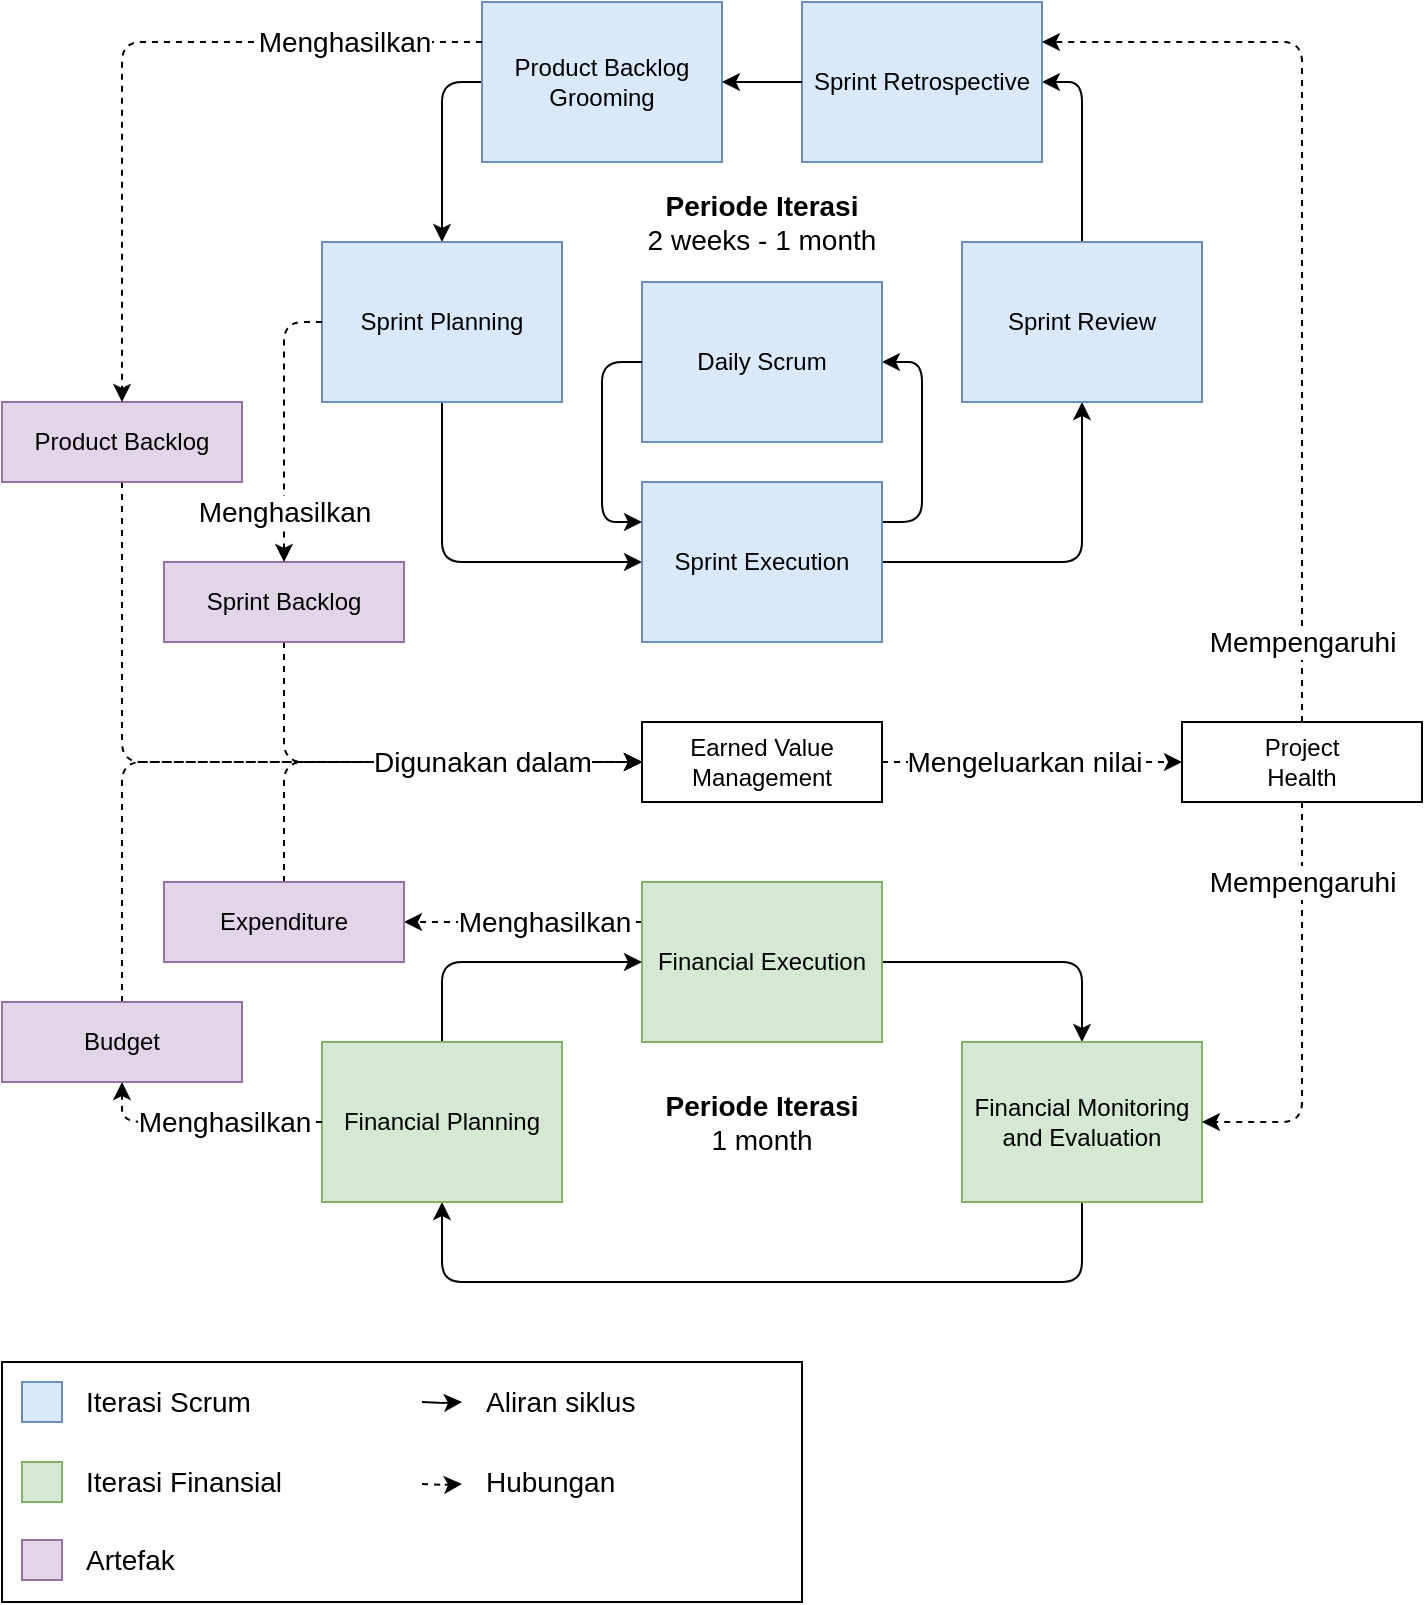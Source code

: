 <mxfile scale="5" border="10">
    <diagram id="amNv9ukt2pe7MVWZNoAQ" name="Page-1">
        <mxGraphModel dx="1919" dy="701" grid="1" gridSize="10" guides="1" tooltips="1" connect="1" arrows="1" fold="1" page="1" pageScale="1" pageWidth="850" pageHeight="1100" math="0" shadow="0">
            <root>
                <mxCell id="0"/>
                <mxCell id="1" parent="0"/>
                <mxCell id="9" style="html=1;entryX=0.5;entryY=0;entryDx=0;entryDy=0;edgeStyle=orthogonalEdgeStyle;exitX=0;exitY=0.5;exitDx=0;exitDy=0;" parent="1" source="2" target="3" edge="1">
                    <mxGeometry relative="1" as="geometry"/>
                </mxCell>
                <mxCell id="2" value="Product Backlog Grooming" style="rounded=0;whiteSpace=wrap;html=1;fillColor=#dae8fc;strokeColor=#6c8ebf;" parent="1" vertex="1">
                    <mxGeometry x="160" y="280" width="120" height="80" as="geometry"/>
                </mxCell>
                <mxCell id="10" style="edgeStyle=orthogonalEdgeStyle;html=1;entryX=0;entryY=0.5;entryDx=0;entryDy=0;exitX=0.5;exitY=1;exitDx=0;exitDy=0;" parent="1" source="3" target="4" edge="1">
                    <mxGeometry relative="1" as="geometry"/>
                </mxCell>
                <mxCell id="3" value="Sprint Planning" style="rounded=0;whiteSpace=wrap;html=1;fillColor=#dae8fc;strokeColor=#6c8ebf;" parent="1" vertex="1">
                    <mxGeometry x="80" y="400" width="120" height="80" as="geometry"/>
                </mxCell>
                <mxCell id="11" style="edgeStyle=orthogonalEdgeStyle;html=1;" parent="1" source="4" target="6" edge="1">
                    <mxGeometry relative="1" as="geometry"/>
                </mxCell>
                <mxCell id="14" style="edgeStyle=orthogonalEdgeStyle;html=1;entryX=1;entryY=0.5;entryDx=0;entryDy=0;exitX=1;exitY=0.25;exitDx=0;exitDy=0;" parent="1" source="4" target="5" edge="1">
                    <mxGeometry relative="1" as="geometry">
                        <Array as="points">
                            <mxPoint x="380" y="540"/>
                            <mxPoint x="380" y="460"/>
                        </Array>
                    </mxGeometry>
                </mxCell>
                <mxCell id="4" value="Sprint Execution" style="rounded=0;whiteSpace=wrap;html=1;fillColor=#dae8fc;strokeColor=#6c8ebf;" parent="1" vertex="1">
                    <mxGeometry x="240" y="520" width="120" height="80" as="geometry"/>
                </mxCell>
                <mxCell id="5" value="Daily Scrum" style="rounded=0;whiteSpace=wrap;html=1;fillColor=#dae8fc;strokeColor=#6c8ebf;" parent="1" vertex="1">
                    <mxGeometry x="240" y="420" width="120" height="80" as="geometry"/>
                </mxCell>
                <mxCell id="12" style="edgeStyle=orthogonalEdgeStyle;html=1;entryX=1;entryY=0.5;entryDx=0;entryDy=0;" parent="1" source="6" target="7" edge="1">
                    <mxGeometry relative="1" as="geometry"/>
                </mxCell>
                <mxCell id="6" value="Sprint Review" style="rounded=0;whiteSpace=wrap;html=1;fillColor=#dae8fc;strokeColor=#6c8ebf;" parent="1" vertex="1">
                    <mxGeometry x="400" y="400" width="120" height="80" as="geometry"/>
                </mxCell>
                <mxCell id="7" value="Sprint Retrospective" style="rounded=0;whiteSpace=wrap;html=1;fillColor=#dae8fc;strokeColor=#6c8ebf;" parent="1" vertex="1">
                    <mxGeometry x="320" y="280" width="120" height="80" as="geometry"/>
                </mxCell>
                <mxCell id="15" style="edgeStyle=orthogonalEdgeStyle;html=1;entryX=0;entryY=0.25;entryDx=0;entryDy=0;exitX=0;exitY=0.5;exitDx=0;exitDy=0;" parent="1" source="5" target="4" edge="1">
                    <mxGeometry relative="1" as="geometry">
                        <mxPoint x="370" y="270" as="sourcePoint"/>
                        <mxPoint x="370" y="170" as="targetPoint"/>
                        <Array as="points">
                            <mxPoint x="220" y="460"/>
                            <mxPoint x="220" y="540"/>
                        </Array>
                    </mxGeometry>
                </mxCell>
                <mxCell id="16" style="edgeStyle=orthogonalEdgeStyle;html=1;entryX=1;entryY=0.5;entryDx=0;entryDy=0;exitX=0;exitY=0.5;exitDx=0;exitDy=0;" parent="1" source="7" target="2" edge="1">
                    <mxGeometry relative="1" as="geometry">
                        <mxPoint x="310" y="300" as="sourcePoint"/>
                        <mxPoint x="300" y="290" as="targetPoint"/>
                        <Array as="points"/>
                    </mxGeometry>
                </mxCell>
                <mxCell id="42" style="edgeStyle=orthogonalEdgeStyle;html=1;entryX=0;entryY=0.5;entryDx=0;entryDy=0;exitX=0.5;exitY=1;exitDx=0;exitDy=0;dashed=1;" parent="1" source="17" target="36" edge="1">
                    <mxGeometry relative="1" as="geometry"/>
                </mxCell>
                <mxCell id="17" value="Product Backlog&lt;span style=&quot;color: rgba(0, 0, 0, 0); font-family: monospace; font-size: 0px; text-align: start;&quot;&gt;%3CmxGraphModel%3E%3Croot%3E%3CmxCell%20id%3D%220%22%2F%3E%3CmxCell%20id%3D%221%22%20parent%3D%220%22%2F%3E%3CmxCell%20id%3D%222%22%20value%3D%22Sprint%20Execution%22%20style%3D%22rounded%3D0%3BwhiteSpace%3Dwrap%3Bhtml%3D1%3B%22%20vertex%3D%221%22%20parent%3D%221%22%3E%3CmxGeometry%20x%3D%22240%22%20y%3D%22280%22%20width%3D%22120%22%20height%3D%2280%22%20as%3D%22geometry%22%2F%3E%3C%2FmxCell%3E%3C%2Froot%3E%3C%2FmxGraphModel%3E&lt;/span&gt;" style="rounded=0;whiteSpace=wrap;html=1;fillColor=#e1d5e7;strokeColor=#9673a6;" parent="1" vertex="1">
                    <mxGeometry x="-80" y="480" width="120" height="40" as="geometry"/>
                </mxCell>
                <mxCell id="40" style="edgeStyle=orthogonalEdgeStyle;html=1;entryX=0;entryY=0.5;entryDx=0;entryDy=0;exitX=0.5;exitY=1;exitDx=0;exitDy=0;dashed=1;" parent="1" source="18" target="36" edge="1">
                    <mxGeometry relative="1" as="geometry"/>
                </mxCell>
                <mxCell id="18" value="Sprint Backlog" style="rounded=0;whiteSpace=wrap;html=1;fillColor=#e1d5e7;strokeColor=#9673a6;" parent="1" vertex="1">
                    <mxGeometry x="1" y="560" width="120" height="40" as="geometry"/>
                </mxCell>
                <mxCell id="24" style="edgeStyle=orthogonalEdgeStyle;html=1;entryX=0.5;entryY=0;entryDx=0;entryDy=0;exitX=1;exitY=0.5;exitDx=0;exitDy=0;" parent="1" source="21" target="22" edge="1">
                    <mxGeometry relative="1" as="geometry">
                        <Array as="points">
                            <mxPoint x="460" y="760"/>
                        </Array>
                    </mxGeometry>
                </mxCell>
                <mxCell id="44" style="edgeStyle=orthogonalEdgeStyle;html=1;entryX=1;entryY=0.5;entryDx=0;entryDy=0;exitX=0;exitY=0.25;exitDx=0;exitDy=0;dashed=1;" parent="1" source="21" target="33" edge="1">
                    <mxGeometry relative="1" as="geometry"/>
                </mxCell>
                <mxCell id="88" value="Menghasilkan" style="edgeLabel;html=1;align=center;verticalAlign=middle;resizable=0;points=[];fontSize=14;" parent="44" vertex="1" connectable="0">
                    <mxGeometry x="0.171" relative="1" as="geometry">
                        <mxPoint x="20" as="offset"/>
                    </mxGeometry>
                </mxCell>
                <mxCell id="21" value="Financial Execution" style="rounded=0;whiteSpace=wrap;html=1;fillColor=#d5e8d4;strokeColor=#82b366;" parent="1" vertex="1">
                    <mxGeometry x="240" y="720" width="120" height="80" as="geometry"/>
                </mxCell>
                <mxCell id="94" style="edgeStyle=orthogonalEdgeStyle;html=1;entryX=0.5;entryY=1;entryDx=0;entryDy=0;fontSize=14;exitX=0.5;exitY=1;exitDx=0;exitDy=0;" parent="1" source="22" target="34" edge="1">
                    <mxGeometry relative="1" as="geometry">
                        <Array as="points">
                            <mxPoint x="460" y="920"/>
                            <mxPoint x="140" y="920"/>
                        </Array>
                    </mxGeometry>
                </mxCell>
                <mxCell id="22" value="Financial Monitoring&lt;br&gt;and Evaluation" style="rounded=0;whiteSpace=wrap;html=1;fillColor=#d5e8d4;strokeColor=#82b366;" parent="1" vertex="1">
                    <mxGeometry x="400" y="800" width="120" height="80" as="geometry"/>
                </mxCell>
                <mxCell id="26" style="edgeStyle=orthogonalEdgeStyle;html=1;entryX=0;entryY=0.5;entryDx=0;entryDy=0;exitX=0.5;exitY=0;exitDx=0;exitDy=0;startArrow=none;" parent="1" source="34" target="21" edge="1">
                    <mxGeometry relative="1" as="geometry">
                        <Array as="points"/>
                    </mxGeometry>
                </mxCell>
                <mxCell id="43" style="edgeStyle=orthogonalEdgeStyle;html=1;entryX=0;entryY=0.5;entryDx=0;entryDy=0;exitX=0.5;exitY=0;exitDx=0;exitDy=0;dashed=1;" parent="1" source="32" target="36" edge="1">
                    <mxGeometry relative="1" as="geometry"/>
                </mxCell>
                <mxCell id="32" value="Budget" style="rounded=0;whiteSpace=wrap;html=1;fillColor=#e1d5e7;strokeColor=#9673a6;" parent="1" vertex="1">
                    <mxGeometry x="-80" y="780" width="120" height="40" as="geometry"/>
                </mxCell>
                <mxCell id="41" style="edgeStyle=orthogonalEdgeStyle;html=1;entryX=0;entryY=0.5;entryDx=0;entryDy=0;exitX=0.5;exitY=0;exitDx=0;exitDy=0;dashed=1;" parent="1" source="33" target="36" edge="1">
                    <mxGeometry relative="1" as="geometry"/>
                </mxCell>
                <mxCell id="93" value="Digunakan dalam" style="edgeLabel;html=1;align=center;verticalAlign=middle;resizable=0;points=[];fontSize=14;" parent="41" vertex="1" connectable="0">
                    <mxGeometry x="0.433" relative="1" as="geometry">
                        <mxPoint x="-12" as="offset"/>
                    </mxGeometry>
                </mxCell>
                <mxCell id="33" value="Expenditure" style="rounded=0;whiteSpace=wrap;html=1;fillColor=#e1d5e7;strokeColor=#9673a6;" parent="1" vertex="1">
                    <mxGeometry x="1" y="720" width="120" height="40" as="geometry"/>
                </mxCell>
                <mxCell id="34" value="Financial Planning" style="rounded=0;whiteSpace=wrap;html=1;fillColor=#d5e8d4;strokeColor=#82b366;" parent="1" vertex="1">
                    <mxGeometry x="80" y="800" width="120" height="80" as="geometry"/>
                </mxCell>
                <mxCell id="39" style="edgeStyle=orthogonalEdgeStyle;html=1;entryX=0;entryY=0.5;entryDx=0;entryDy=0;dashed=1;" parent="1" source="36" target="37" edge="1">
                    <mxGeometry relative="1" as="geometry"/>
                </mxCell>
                <mxCell id="92" value="Mengeluarkan nilai" style="edgeLabel;html=1;align=center;verticalAlign=middle;resizable=0;points=[];fontSize=14;" parent="39" vertex="1" connectable="0">
                    <mxGeometry x="-0.662" y="2" relative="1" as="geometry">
                        <mxPoint x="45" y="2" as="offset"/>
                    </mxGeometry>
                </mxCell>
                <mxCell id="36" value="Earned Value Management" style="rounded=0;whiteSpace=wrap;html=1;" parent="1" vertex="1">
                    <mxGeometry x="240" y="640" width="120" height="40" as="geometry"/>
                </mxCell>
                <mxCell id="37" value="Project&lt;br&gt;Health" style="rounded=0;whiteSpace=wrap;html=1;" parent="1" vertex="1">
                    <mxGeometry x="510" y="640" width="120" height="40" as="geometry"/>
                </mxCell>
                <mxCell id="45" style="edgeStyle=orthogonalEdgeStyle;html=1;entryX=0.5;entryY=1;entryDx=0;entryDy=0;exitX=0;exitY=0.5;exitDx=0;exitDy=0;dashed=1;" parent="1" source="34" target="32" edge="1">
                    <mxGeometry relative="1" as="geometry">
                        <mxPoint x="250" y="750" as="sourcePoint"/>
                        <mxPoint x="131" y="750" as="targetPoint"/>
                    </mxGeometry>
                </mxCell>
                <mxCell id="89" value="Menghasilkan" style="edgeLabel;html=1;align=center;verticalAlign=middle;resizable=0;points=[];fontSize=14;" parent="45" vertex="1" connectable="0">
                    <mxGeometry x="-0.441" y="-1" relative="1" as="geometry">
                        <mxPoint x="-16" y="1" as="offset"/>
                    </mxGeometry>
                </mxCell>
                <mxCell id="46" style="edgeStyle=orthogonalEdgeStyle;html=1;entryX=0.5;entryY=0;entryDx=0;entryDy=0;exitX=0;exitY=0.5;exitDx=0;exitDy=0;dashed=1;" parent="1" source="3" target="18" edge="1">
                    <mxGeometry relative="1" as="geometry">
                        <mxPoint x="250" y="750" as="sourcePoint"/>
                        <mxPoint x="131" y="750" as="targetPoint"/>
                    </mxGeometry>
                </mxCell>
                <mxCell id="90" value="Menghasilkan" style="edgeLabel;html=1;align=center;verticalAlign=middle;resizable=0;points=[];fontSize=14;" parent="46" vertex="1" connectable="0">
                    <mxGeometry x="-0.006" y="2" relative="1" as="geometry">
                        <mxPoint x="-2" y="45" as="offset"/>
                    </mxGeometry>
                </mxCell>
                <mxCell id="47" style="edgeStyle=orthogonalEdgeStyle;html=1;entryX=0.5;entryY=0;entryDx=0;entryDy=0;exitX=0;exitY=0.25;exitDx=0;exitDy=0;dashed=1;" parent="1" source="2" target="17" edge="1">
                    <mxGeometry relative="1" as="geometry">
                        <mxPoint x="90" y="450" as="sourcePoint"/>
                        <mxPoint x="71" y="570" as="targetPoint"/>
                    </mxGeometry>
                </mxCell>
                <mxCell id="91" value="Menghasilkan" style="edgeLabel;html=1;align=center;verticalAlign=middle;resizable=0;points=[];fontSize=14;" parent="47" vertex="1" connectable="0">
                    <mxGeometry x="-0.692" relative="1" as="geometry">
                        <mxPoint x="-14" as="offset"/>
                    </mxGeometry>
                </mxCell>
                <mxCell id="48" style="edgeStyle=orthogonalEdgeStyle;html=1;entryX=1;entryY=0.5;entryDx=0;entryDy=0;dashed=1;exitX=0.5;exitY=1;exitDx=0;exitDy=0;" parent="1" source="37" target="22" edge="1">
                    <mxGeometry relative="1" as="geometry">
                        <mxPoint x="660" y="780" as="sourcePoint"/>
                        <mxPoint x="131" y="750" as="targetPoint"/>
                    </mxGeometry>
                </mxCell>
                <mxCell id="87" value="Mempengaruhi" style="edgeLabel;html=1;align=center;verticalAlign=middle;resizable=0;points=[];fontSize=14;" parent="48" vertex="1" connectable="0">
                    <mxGeometry x="-0.753" y="1" relative="1" as="geometry">
                        <mxPoint x="-1" y="14" as="offset"/>
                    </mxGeometry>
                </mxCell>
                <mxCell id="50" style="edgeStyle=orthogonalEdgeStyle;html=1;dashed=1;exitX=0.5;exitY=0;exitDx=0;exitDy=0;entryX=1;entryY=0.25;entryDx=0;entryDy=0;" parent="1" source="37" target="7" edge="1">
                    <mxGeometry relative="1" as="geometry">
                        <mxPoint x="590.0" y="690.0" as="sourcePoint"/>
                        <mxPoint x="610" y="490" as="targetPoint"/>
                    </mxGeometry>
                </mxCell>
                <mxCell id="86" value="Mempengaruhi" style="edgeLabel;html=1;align=center;verticalAlign=middle;resizable=0;points=[];fontSize=14;" parent="50" vertex="1" connectable="0">
                    <mxGeometry x="-0.573" relative="1" as="geometry">
                        <mxPoint y="60" as="offset"/>
                    </mxGeometry>
                </mxCell>
                <mxCell id="52" value="&lt;font style=&quot;font-size: 14px;&quot;&gt;&lt;b&gt;Periode Iterasi&lt;/b&gt;&lt;br&gt;2 weeks - 1 month&lt;/font&gt;" style="text;html=1;strokeColor=none;fillColor=none;align=center;verticalAlign=middle;whiteSpace=wrap;rounded=0;" parent="1" vertex="1">
                    <mxGeometry x="240" y="375" width="120" height="30" as="geometry"/>
                </mxCell>
                <mxCell id="53" value="&lt;font style=&quot;font-size: 14px;&quot;&gt;&lt;b&gt;Periode Iterasi&lt;/b&gt;&lt;br&gt;1 month&lt;/font&gt;" style="text;html=1;strokeColor=none;fillColor=none;align=center;verticalAlign=middle;whiteSpace=wrap;rounded=0;" parent="1" vertex="1">
                    <mxGeometry x="240" y="825" width="120" height="30" as="geometry"/>
                </mxCell>
                <mxCell id="95" value="" style="group" parent="1" vertex="1" connectable="0">
                    <mxGeometry x="-80" y="960" width="400" height="120" as="geometry"/>
                </mxCell>
                <mxCell id="56" value="" style="rounded=0;whiteSpace=wrap;html=1;fontSize=14;fillColor=none;" parent="95" vertex="1">
                    <mxGeometry width="400" height="120" as="geometry"/>
                </mxCell>
                <mxCell id="61" value="" style="group" parent="95" vertex="1" connectable="0">
                    <mxGeometry x="10" y="5" width="190" height="30" as="geometry"/>
                </mxCell>
                <mxCell id="58" value="Iterasi Scrum" style="text;html=1;strokeColor=none;fillColor=none;align=left;verticalAlign=middle;whiteSpace=wrap;rounded=0;fontSize=14;" parent="61" vertex="1">
                    <mxGeometry x="30" width="160" height="30" as="geometry"/>
                </mxCell>
                <mxCell id="59" value="" style="rounded=0;whiteSpace=wrap;html=1;fontSize=14;fillColor=#dae8fc;strokeColor=#6c8ebf;" parent="61" vertex="1">
                    <mxGeometry y="5" width="20" height="20" as="geometry"/>
                </mxCell>
                <mxCell id="65" value="" style="group" parent="95" vertex="1" connectable="0">
                    <mxGeometry x="10" y="45" width="190" height="30" as="geometry"/>
                </mxCell>
                <mxCell id="66" value="Iterasi Finansial" style="text;html=1;strokeColor=none;fillColor=none;align=left;verticalAlign=middle;whiteSpace=wrap;rounded=0;fontSize=14;" parent="65" vertex="1">
                    <mxGeometry x="30" width="160" height="30" as="geometry"/>
                </mxCell>
                <mxCell id="67" value="" style="rounded=0;whiteSpace=wrap;html=1;fontSize=14;fillColor=#d5e8d4;strokeColor=#82b366;" parent="65" vertex="1">
                    <mxGeometry y="5" width="20" height="20" as="geometry"/>
                </mxCell>
                <mxCell id="68" value="" style="group" parent="95" vertex="1" connectable="0">
                    <mxGeometry x="10" y="84" width="190" height="30" as="geometry"/>
                </mxCell>
                <mxCell id="69" value="Artefak" style="text;html=1;strokeColor=none;fillColor=none;align=left;verticalAlign=middle;whiteSpace=wrap;rounded=0;fontSize=14;" parent="68" vertex="1">
                    <mxGeometry x="30" width="160" height="30" as="geometry"/>
                </mxCell>
                <mxCell id="70" value="" style="rounded=0;whiteSpace=wrap;html=1;fontSize=14;fillColor=#e1d5e7;strokeColor=#9673a6;" parent="68" vertex="1">
                    <mxGeometry y="5" width="20" height="20" as="geometry"/>
                </mxCell>
                <mxCell id="79" style="edgeStyle=orthogonalEdgeStyle;html=1;fontSize=14;" parent="95" edge="1">
                    <mxGeometry relative="1" as="geometry">
                        <mxPoint x="210" y="20" as="sourcePoint"/>
                        <mxPoint x="230" y="20" as="targetPoint"/>
                    </mxGeometry>
                </mxCell>
                <mxCell id="78" value="Aliran siklus" style="text;html=1;strokeColor=none;fillColor=none;align=left;verticalAlign=middle;whiteSpace=wrap;rounded=0;fontSize=14;" parent="95" vertex="1">
                    <mxGeometry x="240" y="5" width="160" height="30" as="geometry"/>
                </mxCell>
                <mxCell id="81" style="edgeStyle=orthogonalEdgeStyle;html=1;fontSize=14;dashed=1;" parent="95" edge="1">
                    <mxGeometry relative="1" as="geometry">
                        <mxPoint x="210" y="61" as="sourcePoint"/>
                        <mxPoint x="230" y="61" as="targetPoint"/>
                    </mxGeometry>
                </mxCell>
                <mxCell id="82" value="Hubungan" style="text;html=1;strokeColor=none;fillColor=none;align=left;verticalAlign=middle;whiteSpace=wrap;rounded=0;fontSize=14;" parent="95" vertex="1">
                    <mxGeometry x="240" y="45" width="160" height="30" as="geometry"/>
                </mxCell>
            </root>
        </mxGraphModel>
    </diagram>
    <diagram id="vEhD1uzv_ZHhY4a_VT8U" name="finance">
        <mxGraphModel dx="516" dy="339" grid="0" gridSize="10" guides="1" tooltips="1" connect="1" arrows="1" fold="1" page="1" pageScale="1" pageWidth="850" pageHeight="1100" math="0" shadow="0">
            <root>
                <mxCell id="0"/>
                <mxCell id="1" parent="0"/>
                <mxCell id="-ZMB7M-IP9GSnCkyMNcq-1" style="edgeStyle=orthogonalEdgeStyle;html=1;entryX=0.5;entryY=0;entryDx=0;entryDy=0;exitX=1;exitY=0.5;exitDx=0;exitDy=0;" edge="1" parent="1" source="-ZMB7M-IP9GSnCkyMNcq-2" target="-ZMB7M-IP9GSnCkyMNcq-4">
                    <mxGeometry relative="1" as="geometry">
                        <Array as="points">
                            <mxPoint x="470" y="770"/>
                        </Array>
                    </mxGeometry>
                </mxCell>
                <mxCell id="-ZMB7M-IP9GSnCkyMNcq-2" value="Financial Execution" style="rounded=0;whiteSpace=wrap;html=1;fillColor=#d5e8d4;strokeColor=#82b366;" vertex="1" parent="1">
                    <mxGeometry x="250" y="730" width="120" height="80" as="geometry"/>
                </mxCell>
                <mxCell id="-ZMB7M-IP9GSnCkyMNcq-3" style="edgeStyle=orthogonalEdgeStyle;html=1;entryX=0.5;entryY=1;entryDx=0;entryDy=0;fontSize=14;exitX=0.5;exitY=1;exitDx=0;exitDy=0;" edge="1" parent="1" source="-ZMB7M-IP9GSnCkyMNcq-4" target="-ZMB7M-IP9GSnCkyMNcq-6">
                    <mxGeometry relative="1" as="geometry">
                        <Array as="points">
                            <mxPoint x="470" y="930"/>
                            <mxPoint x="150" y="930"/>
                        </Array>
                    </mxGeometry>
                </mxCell>
                <mxCell id="-ZMB7M-IP9GSnCkyMNcq-4" value="Financial Monitoring&lt;br&gt;and Evaluation" style="rounded=0;whiteSpace=wrap;html=1;fillColor=#d5e8d4;strokeColor=#82b366;" vertex="1" parent="1">
                    <mxGeometry x="410" y="810" width="120" height="80" as="geometry"/>
                </mxCell>
                <mxCell id="-ZMB7M-IP9GSnCkyMNcq-5" style="edgeStyle=orthogonalEdgeStyle;html=1;entryX=0;entryY=0.5;entryDx=0;entryDy=0;exitX=0.5;exitY=0;exitDx=0;exitDy=0;startArrow=none;" edge="1" parent="1" source="-ZMB7M-IP9GSnCkyMNcq-6" target="-ZMB7M-IP9GSnCkyMNcq-2">
                    <mxGeometry relative="1" as="geometry">
                        <Array as="points"/>
                    </mxGeometry>
                </mxCell>
                <mxCell id="-ZMB7M-IP9GSnCkyMNcq-6" value="Financial Planning" style="rounded=0;whiteSpace=wrap;html=1;fillColor=#d5e8d4;strokeColor=#82b366;" vertex="1" parent="1">
                    <mxGeometry x="90" y="810" width="120" height="80" as="geometry"/>
                </mxCell>
                <mxCell id="-ZMB7M-IP9GSnCkyMNcq-7" value="&lt;font style=&quot;font-size: 14px;&quot;&gt;&lt;b&gt;Periode Iterasi&lt;/b&gt;&lt;br&gt;1 month&lt;/font&gt;" style="text;html=1;strokeColor=none;fillColor=none;align=center;verticalAlign=middle;whiteSpace=wrap;rounded=0;" vertex="1" parent="1">
                    <mxGeometry x="250" y="835" width="120" height="30" as="geometry"/>
                </mxCell>
            </root>
        </mxGraphModel>
    </diagram>
</mxfile>